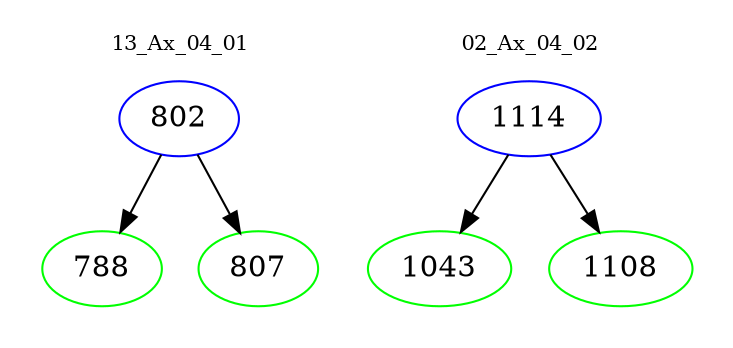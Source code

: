 digraph{
subgraph cluster_0 {
color = white
label = "13_Ax_04_01";
fontsize=10;
T0_802 [label="802", color="blue"]
T0_802 -> T0_788 [color="black"]
T0_788 [label="788", color="green"]
T0_802 -> T0_807 [color="black"]
T0_807 [label="807", color="green"]
}
subgraph cluster_1 {
color = white
label = "02_Ax_04_02";
fontsize=10;
T1_1114 [label="1114", color="blue"]
T1_1114 -> T1_1043 [color="black"]
T1_1043 [label="1043", color="green"]
T1_1114 -> T1_1108 [color="black"]
T1_1108 [label="1108", color="green"]
}
}
